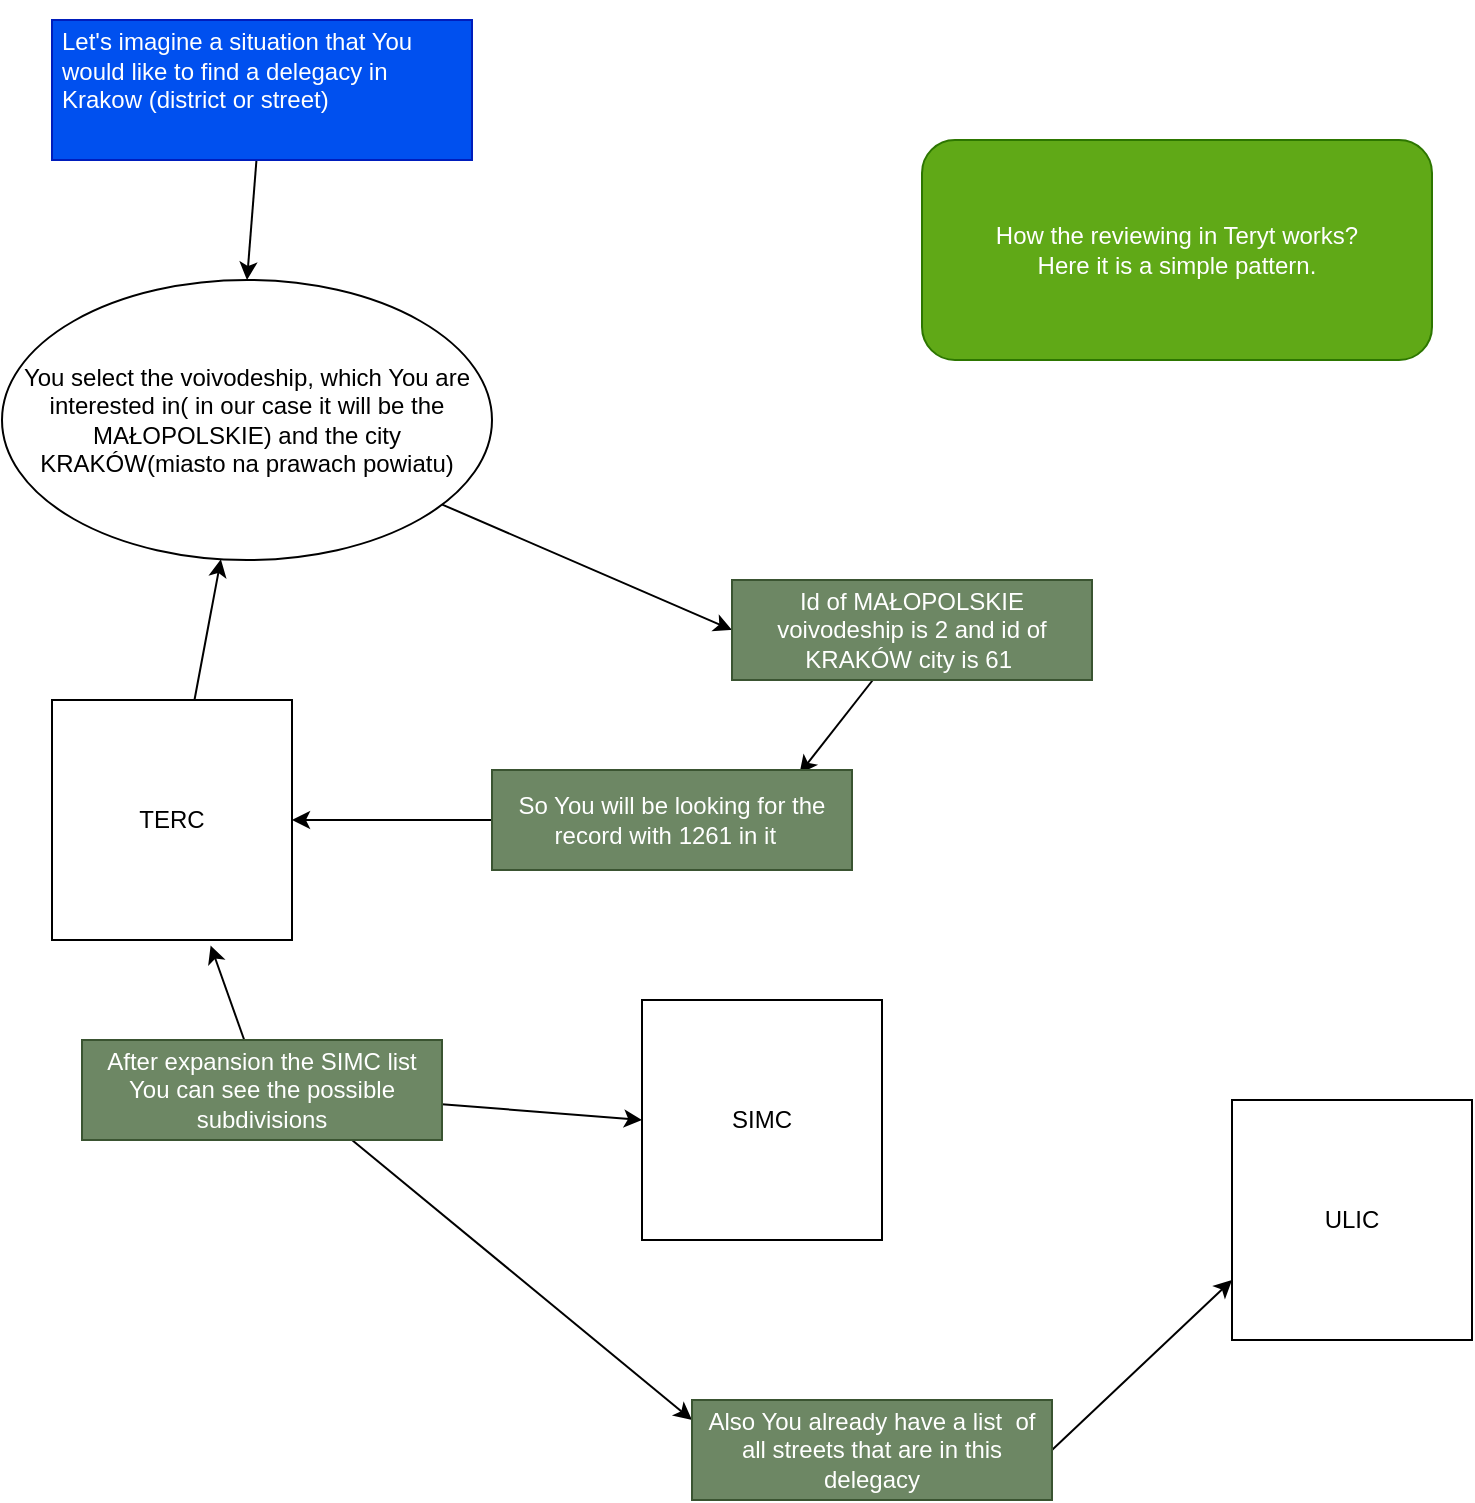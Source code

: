<mxfile>
    <diagram id="fkneGZ4vaJ3mjAJDXdhu" name="Page-1">
        <mxGraphModel dx="1178" dy="832" grid="1" gridSize="10" guides="1" tooltips="1" connect="1" arrows="1" fold="1" page="1" pageScale="1" pageWidth="850" pageHeight="1100" math="0" shadow="0">
            <root>
                <mxCell id="0"/>
                <mxCell id="1" parent="0"/>
                <mxCell id="7" style="edgeStyle=none;html=1;" edge="1" parent="1" source="2" target="8">
                    <mxGeometry relative="1" as="geometry">
                        <mxPoint x="130" y="150" as="targetPoint"/>
                    </mxGeometry>
                </mxCell>
                <mxCell id="2" value="TERC" style="whiteSpace=wrap;html=1;aspect=fixed;" vertex="1" parent="1">
                    <mxGeometry x="70" y="400" width="120" height="120" as="geometry"/>
                </mxCell>
                <mxCell id="3" value="SIMC" style="whiteSpace=wrap;html=1;aspect=fixed;" vertex="1" parent="1">
                    <mxGeometry x="365" y="550" width="120" height="120" as="geometry"/>
                </mxCell>
                <mxCell id="4" value="ULIC" style="whiteSpace=wrap;html=1;aspect=fixed;" vertex="1" parent="1">
                    <mxGeometry x="660" y="600" width="120" height="120" as="geometry"/>
                </mxCell>
                <mxCell id="5" value="How the reviewing in Teryt works?&lt;br&gt;Here it is a simple pattern." style="rounded=1;whiteSpace=wrap;html=1;fillColor=#60a917;fontColor=#ffffff;strokeColor=#2D7600;" vertex="1" parent="1">
                    <mxGeometry x="505" y="120" width="255" height="110" as="geometry"/>
                </mxCell>
                <mxCell id="9" style="edgeStyle=none;html=1;entryX=0;entryY=0.5;entryDx=0;entryDy=0;" edge="1" parent="1" source="8" target="13">
                    <mxGeometry relative="1" as="geometry">
                        <mxPoint x="420" y="420" as="targetPoint"/>
                    </mxGeometry>
                </mxCell>
                <mxCell id="8" value="You select the voivodeship, which You are interested in( in our case it will be the MAŁOPOLSKIE) and the city KRAKÓW(miasto na prawach powiatu)" style="ellipse;whiteSpace=wrap;html=1;" vertex="1" parent="1">
                    <mxGeometry x="45" y="190" width="245" height="140" as="geometry"/>
                </mxCell>
                <mxCell id="11" style="edgeStyle=none;html=1;entryX=0.5;entryY=0;entryDx=0;entryDy=0;" edge="1" parent="1" source="10" target="8">
                    <mxGeometry relative="1" as="geometry"/>
                </mxCell>
                <mxCell id="10" value="&lt;br&gt;Let's imagine a situation that You would like to find a delegacy in Krakow (district or street)" style="text;html=1;strokeColor=#001DBC;fillColor=#0050ef;spacing=5;spacingTop=-20;whiteSpace=wrap;overflow=hidden;rounded=0;fontColor=#ffffff;" vertex="1" parent="1">
                    <mxGeometry x="70" y="60" width="210" height="70" as="geometry"/>
                </mxCell>
                <mxCell id="14" style="edgeStyle=none;html=1;entryX=0.854;entryY=0.037;entryDx=0;entryDy=0;entryPerimeter=0;" edge="1" parent="1" source="13" target="15">
                    <mxGeometry relative="1" as="geometry">
                        <mxPoint x="310" y="440" as="targetPoint"/>
                    </mxGeometry>
                </mxCell>
                <mxCell id="13" value="Id of MAŁOPOLSKIE voivodeship is 2 and id of KRAKÓW city is 61&amp;nbsp;" style="text;html=1;strokeColor=#3A5431;fillColor=#6d8764;align=center;verticalAlign=middle;whiteSpace=wrap;rounded=0;fontColor=#ffffff;" vertex="1" parent="1">
                    <mxGeometry x="410" y="340" width="180" height="50" as="geometry"/>
                </mxCell>
                <mxCell id="16" style="edgeStyle=none;html=1;entryX=1;entryY=0.5;entryDx=0;entryDy=0;" edge="1" parent="1" source="15" target="2">
                    <mxGeometry relative="1" as="geometry"/>
                </mxCell>
                <mxCell id="15" value="So You will be looking for the record with 1261 in it&amp;nbsp;&amp;nbsp;" style="text;html=1;strokeColor=#3A5431;fillColor=#6d8764;align=center;verticalAlign=middle;whiteSpace=wrap;rounded=0;fontColor=#ffffff;" vertex="1" parent="1">
                    <mxGeometry x="290" y="435" width="180" height="50" as="geometry"/>
                </mxCell>
                <mxCell id="18" style="edgeStyle=none;html=1;entryX=0.661;entryY=1.023;entryDx=0;entryDy=0;entryPerimeter=0;" edge="1" parent="1" source="17" target="2">
                    <mxGeometry relative="1" as="geometry"/>
                </mxCell>
                <mxCell id="19" style="edgeStyle=none;html=1;entryX=0;entryY=0.5;entryDx=0;entryDy=0;" edge="1" parent="1" source="17" target="3">
                    <mxGeometry relative="1" as="geometry"/>
                </mxCell>
                <mxCell id="23" style="edgeStyle=none;html=1;exitX=0.75;exitY=1;exitDx=0;exitDy=0;" edge="1" parent="1" source="17">
                    <mxGeometry relative="1" as="geometry">
                        <mxPoint x="390" y="760" as="targetPoint"/>
                    </mxGeometry>
                </mxCell>
                <mxCell id="17" value="After expansion the SIMC list You can see the possible subdivisions" style="text;html=1;strokeColor=#3A5431;fillColor=#6d8764;align=center;verticalAlign=middle;whiteSpace=wrap;rounded=0;fontColor=#ffffff;" vertex="1" parent="1">
                    <mxGeometry x="85" y="570" width="180" height="50" as="geometry"/>
                </mxCell>
                <mxCell id="24" value="" style="endArrow=classic;html=1;entryX=0;entryY=0.75;entryDx=0;entryDy=0;exitX=1;exitY=0.5;exitDx=0;exitDy=0;" edge="1" parent="1" source="25" target="4">
                    <mxGeometry width="50" height="50" relative="1" as="geometry">
                        <mxPoint x="540" y="740" as="sourcePoint"/>
                        <mxPoint x="590" y="690" as="targetPoint"/>
                    </mxGeometry>
                </mxCell>
                <mxCell id="25" value="Also You already have a list&amp;nbsp; of all streets that are in this delegacy" style="text;html=1;strokeColor=#3A5431;fillColor=#6d8764;align=center;verticalAlign=middle;whiteSpace=wrap;rounded=0;fontColor=#ffffff;" vertex="1" parent="1">
                    <mxGeometry x="390" y="750" width="180" height="50" as="geometry"/>
                </mxCell>
            </root>
        </mxGraphModel>
    </diagram>
</mxfile>